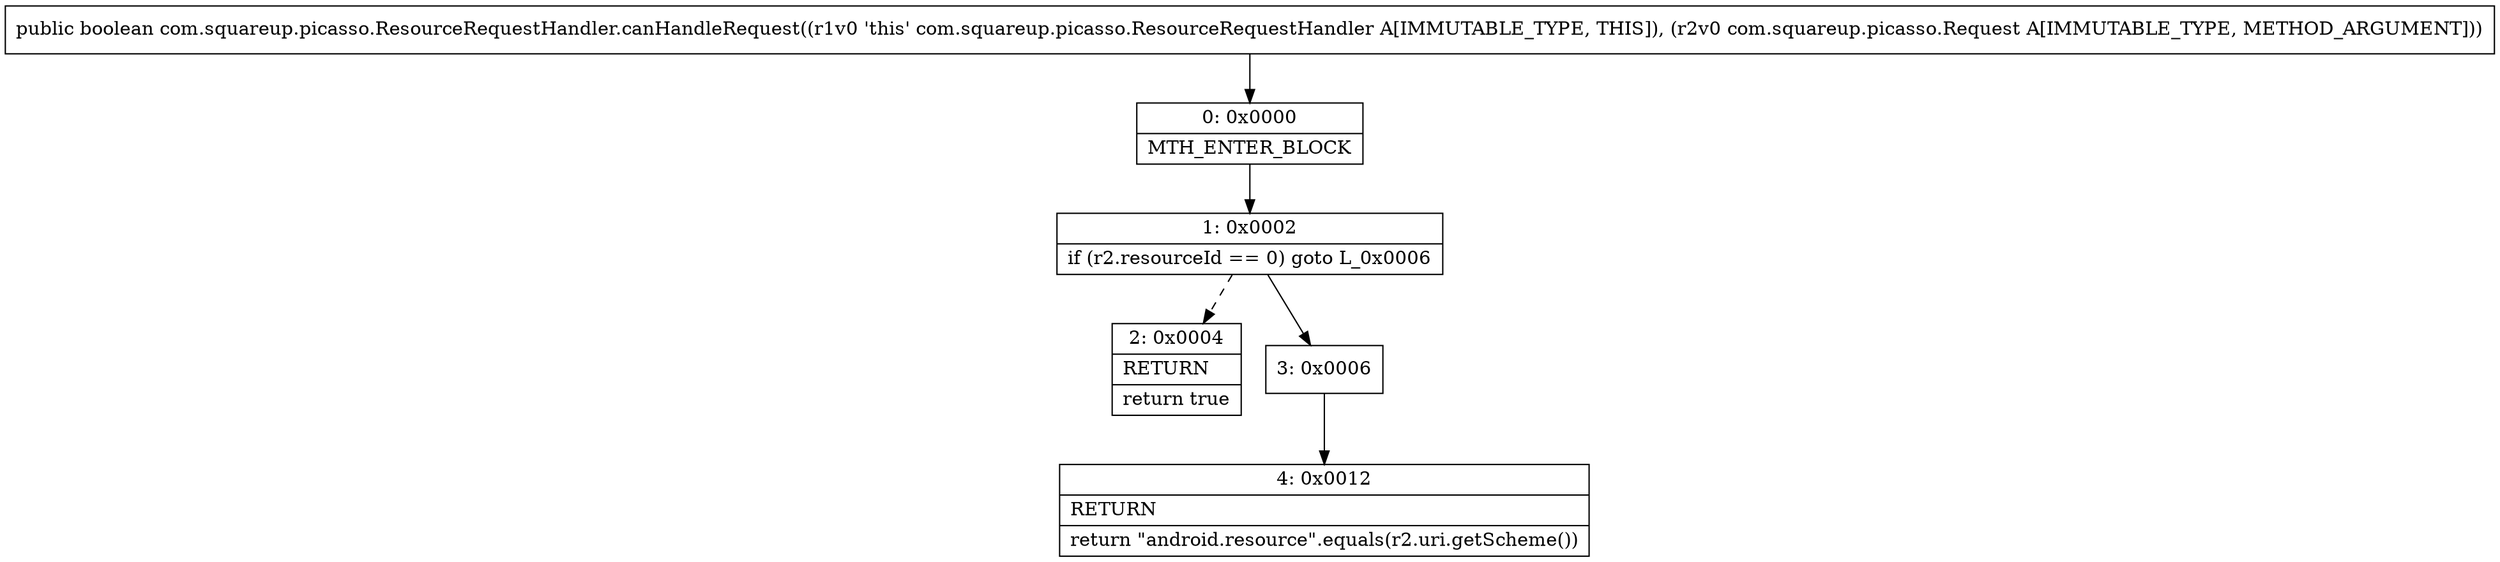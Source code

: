 digraph "CFG forcom.squareup.picasso.ResourceRequestHandler.canHandleRequest(Lcom\/squareup\/picasso\/Request;)Z" {
Node_0 [shape=record,label="{0\:\ 0x0000|MTH_ENTER_BLOCK\l}"];
Node_1 [shape=record,label="{1\:\ 0x0002|if (r2.resourceId == 0) goto L_0x0006\l}"];
Node_2 [shape=record,label="{2\:\ 0x0004|RETURN\l|return true\l}"];
Node_3 [shape=record,label="{3\:\ 0x0006}"];
Node_4 [shape=record,label="{4\:\ 0x0012|RETURN\l|return \"android.resource\".equals(r2.uri.getScheme())\l}"];
MethodNode[shape=record,label="{public boolean com.squareup.picasso.ResourceRequestHandler.canHandleRequest((r1v0 'this' com.squareup.picasso.ResourceRequestHandler A[IMMUTABLE_TYPE, THIS]), (r2v0 com.squareup.picasso.Request A[IMMUTABLE_TYPE, METHOD_ARGUMENT])) }"];
MethodNode -> Node_0;
Node_0 -> Node_1;
Node_1 -> Node_2[style=dashed];
Node_1 -> Node_3;
Node_3 -> Node_4;
}

